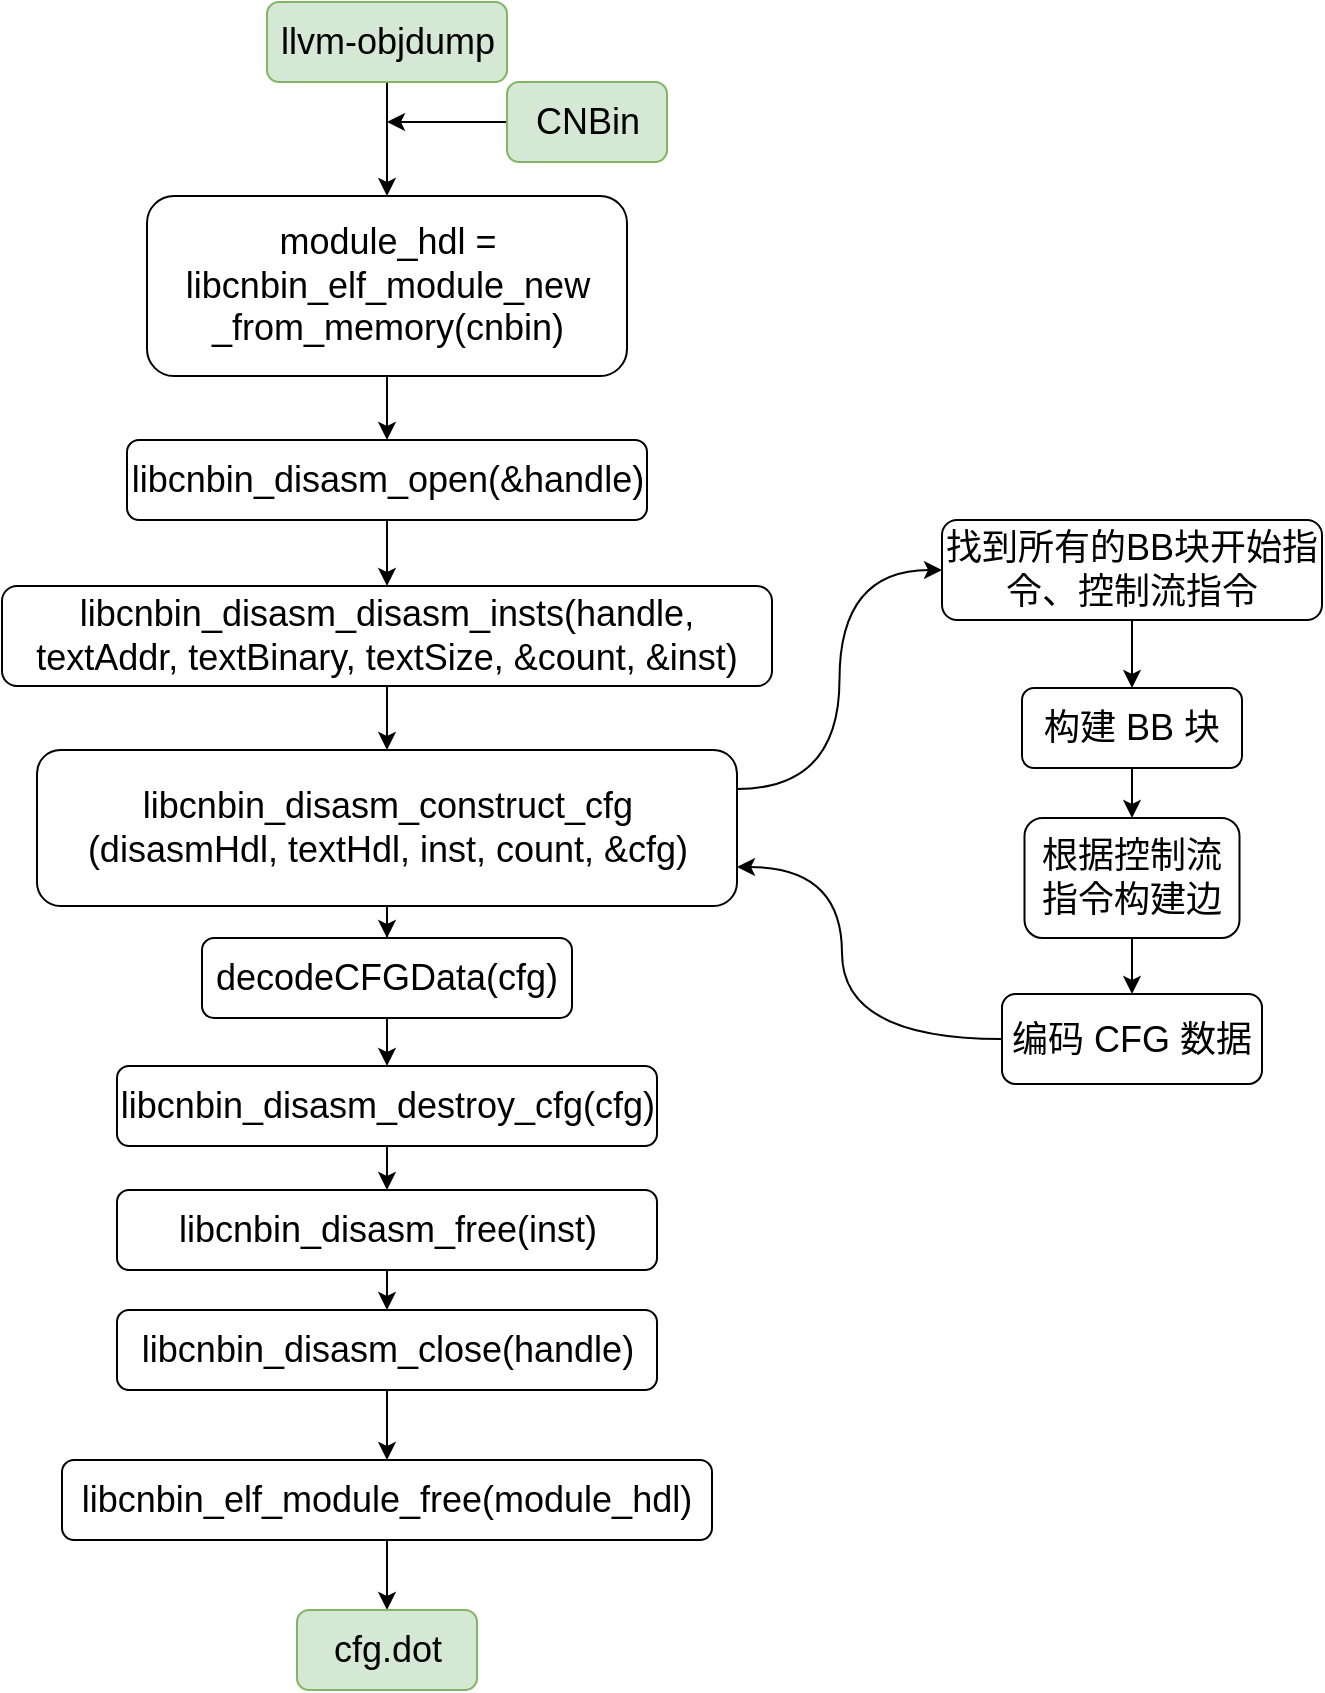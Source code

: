 <mxfile version="21.7.0" type="github">
  <diagram id="C5RBs43oDa-KdzZeNtuy" name="Page-1">
    <mxGraphModel dx="2261" dy="775" grid="1" gridSize="10" guides="1" tooltips="1" connect="1" arrows="1" fold="1" page="1" pageScale="1" pageWidth="827" pageHeight="1169" math="0" shadow="0">
      <root>
        <mxCell id="WIyWlLk6GJQsqaUBKTNV-0" />
        <mxCell id="WIyWlLk6GJQsqaUBKTNV-1" parent="WIyWlLk6GJQsqaUBKTNV-0" />
        <mxCell id="GwNDqdSelnFKvhHl8uKX-8" style="edgeStyle=orthogonalEdgeStyle;rounded=0;orthogonalLoop=1;jettySize=auto;html=1;exitX=0.5;exitY=1;exitDx=0;exitDy=0;entryX=0.5;entryY=0;entryDx=0;entryDy=0;" parent="WIyWlLk6GJQsqaUBKTNV-1" source="GwNDqdSelnFKvhHl8uKX-1" target="GwNDqdSelnFKvhHl8uKX-2" edge="1">
          <mxGeometry relative="1" as="geometry" />
        </mxCell>
        <mxCell id="GwNDqdSelnFKvhHl8uKX-9" value="&lt;span style=&quot;font-size: 14px;&quot;&gt;&lt;br&gt;&lt;/span&gt;" style="edgeLabel;html=1;align=center;verticalAlign=middle;resizable=0;points=[];" parent="GwNDqdSelnFKvhHl8uKX-8" vertex="1" connectable="0">
          <mxGeometry x="0.04" y="2" relative="1" as="geometry">
            <mxPoint as="offset" />
          </mxGeometry>
        </mxCell>
        <mxCell id="GwNDqdSelnFKvhHl8uKX-1" value="&lt;font style=&quot;font-size: 18px;&quot;&gt;找到所有的BB块开始指令、控制流指令&lt;/font&gt;" style="rounded=1;whiteSpace=wrap;html=1;" parent="WIyWlLk6GJQsqaUBKTNV-1" vertex="1">
          <mxGeometry x="-290" y="281" width="190" height="50" as="geometry" />
        </mxCell>
        <mxCell id="7wnKlUhCWpSUiV8DsGZP-13" style="edgeStyle=orthogonalEdgeStyle;rounded=0;orthogonalLoop=1;jettySize=auto;html=1;exitX=0.5;exitY=1;exitDx=0;exitDy=0;entryX=0.5;entryY=0;entryDx=0;entryDy=0;" parent="WIyWlLk6GJQsqaUBKTNV-1" source="GwNDqdSelnFKvhHl8uKX-2" target="7wnKlUhCWpSUiV8DsGZP-10" edge="1">
          <mxGeometry relative="1" as="geometry" />
        </mxCell>
        <mxCell id="GwNDqdSelnFKvhHl8uKX-2" value="&lt;font style=&quot;font-size: 18px;&quot;&gt;构建 BB 块&lt;/font&gt;" style="rounded=1;whiteSpace=wrap;html=1;" parent="WIyWlLk6GJQsqaUBKTNV-1" vertex="1">
          <mxGeometry x="-250" y="365" width="110" height="40" as="geometry" />
        </mxCell>
        <mxCell id="7wnKlUhCWpSUiV8DsGZP-20" value="" style="edgeStyle=orthogonalEdgeStyle;rounded=0;orthogonalLoop=1;jettySize=auto;html=1;" parent="WIyWlLk6GJQsqaUBKTNV-1" source="7wnKlUhCWpSUiV8DsGZP-0" target="7wnKlUhCWpSUiV8DsGZP-17" edge="1">
          <mxGeometry relative="1" as="geometry" />
        </mxCell>
        <mxCell id="7wnKlUhCWpSUiV8DsGZP-0" value="&lt;font style=&quot;font-size: 18px;&quot;&gt;llvm-objdump&lt;/font&gt;" style="rounded=1;whiteSpace=wrap;html=1;fontSize=12;glass=0;strokeWidth=1;shadow=0;fillColor=#d5e8d4;strokeColor=#82b366;" parent="WIyWlLk6GJQsqaUBKTNV-1" vertex="1">
          <mxGeometry x="-627.5" y="22" width="120" height="40" as="geometry" />
        </mxCell>
        <mxCell id="_YKHOGhS8pln9nE8z3ze-6" value="" style="edgeStyle=orthogonalEdgeStyle;rounded=0;orthogonalLoop=1;jettySize=auto;html=1;" edge="1" parent="WIyWlLk6GJQsqaUBKTNV-1" source="7wnKlUhCWpSUiV8DsGZP-1" target="_YKHOGhS8pln9nE8z3ze-0">
          <mxGeometry relative="1" as="geometry" />
        </mxCell>
        <mxCell id="7wnKlUhCWpSUiV8DsGZP-1" value="&lt;font style=&quot;font-size: 18px;&quot;&gt;libcnbin_disasm_open(&amp;amp;handle)&lt;/font&gt;" style="rounded=1;whiteSpace=wrap;html=1;fontSize=12;glass=0;strokeWidth=1;shadow=0;" parent="WIyWlLk6GJQsqaUBKTNV-1" vertex="1">
          <mxGeometry x="-697.5" y="241" width="260" height="40" as="geometry" />
        </mxCell>
        <mxCell id="7wnKlUhCWpSUiV8DsGZP-24" style="edgeStyle=orthogonalEdgeStyle;rounded=0;orthogonalLoop=1;jettySize=auto;html=1;exitX=0;exitY=0.5;exitDx=0;exitDy=0;" parent="WIyWlLk6GJQsqaUBKTNV-1" source="7wnKlUhCWpSUiV8DsGZP-2" edge="1">
          <mxGeometry relative="1" as="geometry">
            <mxPoint x="-567.5" y="82" as="targetPoint" />
          </mxGeometry>
        </mxCell>
        <mxCell id="7wnKlUhCWpSUiV8DsGZP-2" value="&lt;font style=&quot;font-size: 18px;&quot;&gt;CNBin&lt;/font&gt;" style="rounded=1;whiteSpace=wrap;html=1;fontSize=12;glass=0;strokeWidth=1;shadow=0;fillColor=#d5e8d4;strokeColor=#82b366;" parent="WIyWlLk6GJQsqaUBKTNV-1" vertex="1">
          <mxGeometry x="-507.5" y="62" width="80" height="40" as="geometry" />
        </mxCell>
        <mxCell id="7wnKlUhCWpSUiV8DsGZP-26" value="" style="edgeStyle=orthogonalEdgeStyle;rounded=0;orthogonalLoop=1;jettySize=auto;html=1;" parent="WIyWlLk6GJQsqaUBKTNV-1" source="7wnKlUhCWpSUiV8DsGZP-4" target="7wnKlUhCWpSUiV8DsGZP-18" edge="1">
          <mxGeometry relative="1" as="geometry" />
        </mxCell>
        <mxCell id="7wnKlUhCWpSUiV8DsGZP-30" style="rounded=0;orthogonalLoop=1;jettySize=auto;html=1;exitX=1;exitY=0.25;exitDx=0;exitDy=0;entryX=0;entryY=0.5;entryDx=0;entryDy=0;edgeStyle=orthogonalEdgeStyle;curved=1;" parent="WIyWlLk6GJQsqaUBKTNV-1" source="7wnKlUhCWpSUiV8DsGZP-4" edge="1" target="GwNDqdSelnFKvhHl8uKX-1">
          <mxGeometry relative="1" as="geometry">
            <mxPoint x="-260" y="314" as="targetPoint" />
          </mxGeometry>
        </mxCell>
        <mxCell id="7wnKlUhCWpSUiV8DsGZP-4" value="&lt;font style=&quot;font-size: 18px;&quot;&gt;libcnbin_disasm_construct_cfg&lt;br&gt;(disasmHdl, textHdl, inst, count, &amp;amp;cfg)&lt;/font&gt;" style="rounded=1;whiteSpace=wrap;html=1;fontSize=12;glass=0;strokeWidth=1;shadow=0;" parent="WIyWlLk6GJQsqaUBKTNV-1" vertex="1">
          <mxGeometry x="-742.5" y="396" width="350" height="78" as="geometry" />
        </mxCell>
        <mxCell id="7wnKlUhCWpSUiV8DsGZP-28" value="" style="edgeStyle=orthogonalEdgeStyle;rounded=0;orthogonalLoop=1;jettySize=auto;html=1;" parent="WIyWlLk6GJQsqaUBKTNV-1" source="7wnKlUhCWpSUiV8DsGZP-5" target="7wnKlUhCWpSUiV8DsGZP-19" edge="1">
          <mxGeometry relative="1" as="geometry" />
        </mxCell>
        <mxCell id="7wnKlUhCWpSUiV8DsGZP-5" value="&lt;font style=&quot;font-size: 18px;&quot;&gt;libcnbin_disasm_close(handle)&lt;/font&gt;" style="rounded=1;whiteSpace=wrap;html=1;fontSize=12;glass=0;strokeWidth=1;shadow=0;" parent="WIyWlLk6GJQsqaUBKTNV-1" vertex="1">
          <mxGeometry x="-702.5" y="676" width="270" height="40" as="geometry" />
        </mxCell>
        <mxCell id="7wnKlUhCWpSUiV8DsGZP-8" value="&lt;font style=&quot;font-size: 18px;&quot;&gt;编码 CFG 数据&lt;/font&gt;" style="rounded=1;whiteSpace=wrap;html=1;" parent="WIyWlLk6GJQsqaUBKTNV-1" vertex="1">
          <mxGeometry x="-260" y="518" width="130" height="45" as="geometry" />
        </mxCell>
        <mxCell id="7wnKlUhCWpSUiV8DsGZP-32" style="rounded=0;orthogonalLoop=1;jettySize=auto;html=1;exitX=0;exitY=0.5;exitDx=0;exitDy=0;entryX=1;entryY=0.75;entryDx=0;entryDy=0;edgeStyle=orthogonalEdgeStyle;elbow=vertical;curved=1;" parent="WIyWlLk6GJQsqaUBKTNV-1" source="7wnKlUhCWpSUiV8DsGZP-8" target="7wnKlUhCWpSUiV8DsGZP-4" edge="1">
          <mxGeometry relative="1" as="geometry">
            <mxPoint x="-350" y="414" as="targetPoint" />
            <mxPoint x="-270" y="634" as="sourcePoint" />
            <Array as="points">
              <mxPoint x="-340" y="541" />
              <mxPoint x="-340" y="455" />
            </Array>
          </mxGeometry>
        </mxCell>
        <mxCell id="7wnKlUhCWpSUiV8DsGZP-16" style="edgeStyle=orthogonalEdgeStyle;rounded=0;orthogonalLoop=1;jettySize=auto;html=1;exitX=0.5;exitY=1;exitDx=0;exitDy=0;entryX=0.5;entryY=0;entryDx=0;entryDy=0;" parent="WIyWlLk6GJQsqaUBKTNV-1" source="7wnKlUhCWpSUiV8DsGZP-10" target="7wnKlUhCWpSUiV8DsGZP-8" edge="1">
          <mxGeometry relative="1" as="geometry" />
        </mxCell>
        <mxCell id="7wnKlUhCWpSUiV8DsGZP-10" value="&lt;font style=&quot;font-size: 18px;&quot;&gt;根据控制流指令构建边&lt;/font&gt;" style="rounded=1;whiteSpace=wrap;html=1;" parent="WIyWlLk6GJQsqaUBKTNV-1" vertex="1">
          <mxGeometry x="-248.75" y="430" width="107.5" height="60" as="geometry" />
        </mxCell>
        <mxCell id="7wnKlUhCWpSUiV8DsGZP-21" value="" style="edgeStyle=orthogonalEdgeStyle;rounded=0;orthogonalLoop=1;jettySize=auto;html=1;" parent="WIyWlLk6GJQsqaUBKTNV-1" source="7wnKlUhCWpSUiV8DsGZP-17" target="7wnKlUhCWpSUiV8DsGZP-1" edge="1">
          <mxGeometry relative="1" as="geometry" />
        </mxCell>
        <mxCell id="7wnKlUhCWpSUiV8DsGZP-17" value="&lt;font style=&quot;font-size: 18px;&quot;&gt;module_hdl = libcnbin_elf_module_new&lt;br&gt;_from_memory(cnbin)&lt;/font&gt;" style="rounded=1;whiteSpace=wrap;html=1;fontSize=12;glass=0;strokeWidth=1;shadow=0;" parent="WIyWlLk6GJQsqaUBKTNV-1" vertex="1">
          <mxGeometry x="-687.5" y="119" width="240" height="90" as="geometry" />
        </mxCell>
        <mxCell id="_YKHOGhS8pln9nE8z3ze-9" style="edgeStyle=orthogonalEdgeStyle;rounded=0;orthogonalLoop=1;jettySize=auto;html=1;exitX=0.5;exitY=1;exitDx=0;exitDy=0;entryX=0.5;entryY=0;entryDx=0;entryDy=0;" edge="1" parent="WIyWlLk6GJQsqaUBKTNV-1" source="7wnKlUhCWpSUiV8DsGZP-18" target="_YKHOGhS8pln9nE8z3ze-8">
          <mxGeometry relative="1" as="geometry" />
        </mxCell>
        <mxCell id="7wnKlUhCWpSUiV8DsGZP-18" value="&lt;font style=&quot;font-size: 18px;&quot;&gt;decodeCFGData(cfg)&lt;/font&gt;" style="rounded=1;whiteSpace=wrap;html=1;fontSize=12;glass=0;strokeWidth=1;shadow=0;" parent="WIyWlLk6GJQsqaUBKTNV-1" vertex="1">
          <mxGeometry x="-660" y="490" width="185" height="40" as="geometry" />
        </mxCell>
        <mxCell id="7wnKlUhCWpSUiV8DsGZP-34" value="" style="edgeStyle=orthogonalEdgeStyle;rounded=0;orthogonalLoop=1;jettySize=auto;html=1;" parent="WIyWlLk6GJQsqaUBKTNV-1" source="7wnKlUhCWpSUiV8DsGZP-19" target="7wnKlUhCWpSUiV8DsGZP-33" edge="1">
          <mxGeometry relative="1" as="geometry" />
        </mxCell>
        <mxCell id="7wnKlUhCWpSUiV8DsGZP-19" value="&lt;font style=&quot;font-size: 18px;&quot;&gt;libcnbin_elf_module_free(module_hdl)&lt;/font&gt;" style="rounded=1;whiteSpace=wrap;html=1;fontSize=12;glass=0;strokeWidth=1;shadow=0;" parent="WIyWlLk6GJQsqaUBKTNV-1" vertex="1">
          <mxGeometry x="-730" y="751" width="325" height="40" as="geometry" />
        </mxCell>
        <mxCell id="7wnKlUhCWpSUiV8DsGZP-33" value="&lt;font style=&quot;font-size: 18px;&quot;&gt;cfg.dot&lt;/font&gt;" style="rounded=1;whiteSpace=wrap;html=1;fontSize=12;glass=0;strokeWidth=1;shadow=0;fillColor=#d5e8d4;strokeColor=#82b366;" parent="WIyWlLk6GJQsqaUBKTNV-1" vertex="1">
          <mxGeometry x="-612.5" y="826" width="90" height="40" as="geometry" />
        </mxCell>
        <mxCell id="_YKHOGhS8pln9nE8z3ze-7" value="" style="edgeStyle=orthogonalEdgeStyle;rounded=0;orthogonalLoop=1;jettySize=auto;html=1;" edge="1" parent="WIyWlLk6GJQsqaUBKTNV-1" source="_YKHOGhS8pln9nE8z3ze-0" target="7wnKlUhCWpSUiV8DsGZP-4">
          <mxGeometry relative="1" as="geometry" />
        </mxCell>
        <mxCell id="_YKHOGhS8pln9nE8z3ze-0" value="&lt;font style=&quot;font-size: 18px;&quot;&gt;libcnbin_disasm_disasm_insts(handle,&lt;br&gt;textAddr, textBinary, textSize, &amp;amp;count, &amp;amp;inst)&lt;/font&gt;" style="rounded=1;whiteSpace=wrap;html=1;fontSize=12;glass=0;strokeWidth=1;shadow=0;" vertex="1" parent="WIyWlLk6GJQsqaUBKTNV-1">
          <mxGeometry x="-760" y="314" width="385" height="50" as="geometry" />
        </mxCell>
        <mxCell id="_YKHOGhS8pln9nE8z3ze-5" style="edgeStyle=orthogonalEdgeStyle;rounded=0;orthogonalLoop=1;jettySize=auto;html=1;exitX=0.5;exitY=1;exitDx=0;exitDy=0;entryX=0.5;entryY=0;entryDx=0;entryDy=0;" edge="1" parent="WIyWlLk6GJQsqaUBKTNV-1" source="_YKHOGhS8pln9nE8z3ze-1" target="7wnKlUhCWpSUiV8DsGZP-5">
          <mxGeometry relative="1" as="geometry" />
        </mxCell>
        <mxCell id="_YKHOGhS8pln9nE8z3ze-1" value="&lt;font style=&quot;font-size: 18px;&quot;&gt;libcnbin_disasm_free(inst)&lt;/font&gt;" style="rounded=1;whiteSpace=wrap;html=1;fontSize=12;glass=0;strokeWidth=1;shadow=0;" vertex="1" parent="WIyWlLk6GJQsqaUBKTNV-1">
          <mxGeometry x="-702.5" y="616" width="270" height="40" as="geometry" />
        </mxCell>
        <mxCell id="_YKHOGhS8pln9nE8z3ze-10" style="edgeStyle=orthogonalEdgeStyle;rounded=0;orthogonalLoop=1;jettySize=auto;html=1;exitX=0.5;exitY=1;exitDx=0;exitDy=0;entryX=0.5;entryY=0;entryDx=0;entryDy=0;" edge="1" parent="WIyWlLk6GJQsqaUBKTNV-1" source="_YKHOGhS8pln9nE8z3ze-8" target="_YKHOGhS8pln9nE8z3ze-1">
          <mxGeometry relative="1" as="geometry" />
        </mxCell>
        <mxCell id="_YKHOGhS8pln9nE8z3ze-8" value="&lt;font style=&quot;font-size: 18px;&quot;&gt;libcnbin_disasm_destroy_cfg(cfg)&lt;/font&gt;" style="rounded=1;whiteSpace=wrap;html=1;fontSize=12;glass=0;strokeWidth=1;shadow=0;" vertex="1" parent="WIyWlLk6GJQsqaUBKTNV-1">
          <mxGeometry x="-702.5" y="554" width="270" height="40" as="geometry" />
        </mxCell>
      </root>
    </mxGraphModel>
  </diagram>
</mxfile>
